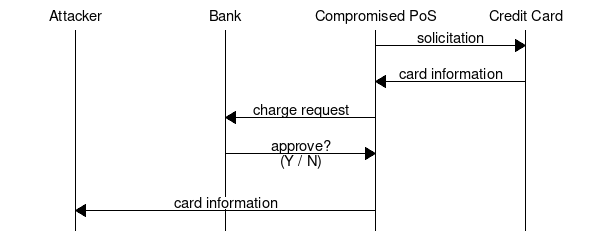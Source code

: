 # Current CC Protocol
msc {
 arcgradient = 0;


 a [label="Attacker"],b [label="Bank"],c [label="Compromised PoS"],d [label="Credit Card"];

 c=>d [label="solicitation"];
 d=>c [label="card information"];
 c=>b [label="charge request"];
 b=>c [label="approve?\n(Y / N)"];
 |||;
 c=>a [label="card information"];
}
